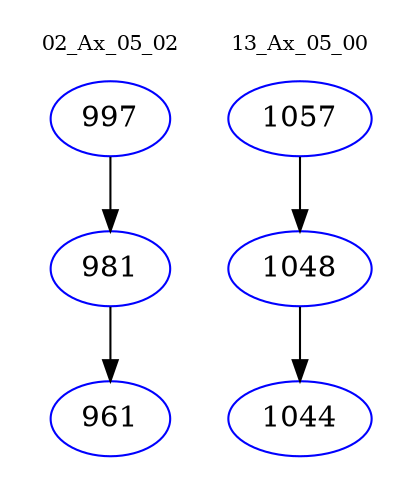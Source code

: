 digraph{
subgraph cluster_0 {
color = white
label = "02_Ax_05_02";
fontsize=10;
T0_997 [label="997", color="blue"]
T0_997 -> T0_981 [color="black"]
T0_981 [label="981", color="blue"]
T0_981 -> T0_961 [color="black"]
T0_961 [label="961", color="blue"]
}
subgraph cluster_1 {
color = white
label = "13_Ax_05_00";
fontsize=10;
T1_1057 [label="1057", color="blue"]
T1_1057 -> T1_1048 [color="black"]
T1_1048 [label="1048", color="blue"]
T1_1048 -> T1_1044 [color="black"]
T1_1044 [label="1044", color="blue"]
}
}
